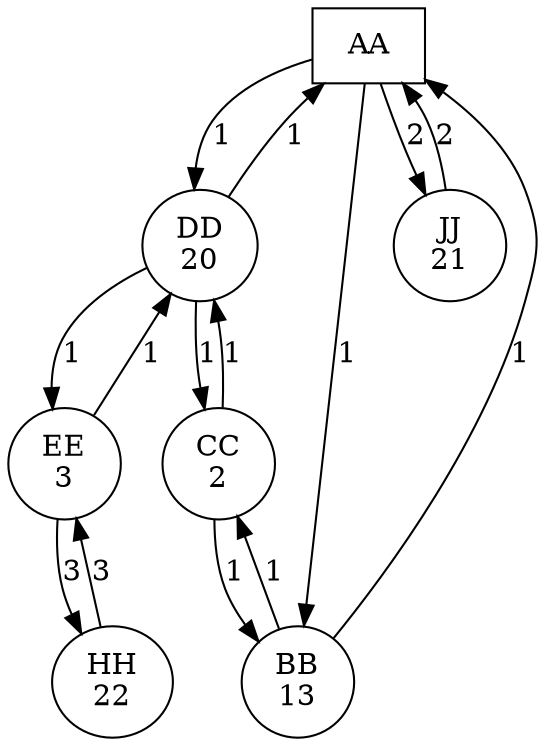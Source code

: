 digraph abstract{
AA [shape=dot,label="AA"];
AA -> DD [label="1"];
AA -> BB [label="1"];
AA -> JJ [label="2"];
BB [label="BB\n13"];
BB -> CC [label="1"];
BB -> AA [label="1"];
CC [label="CC\n2"];
CC -> DD [label="1"];
CC -> BB [label="1"];
DD [label="DD\n20"];
DD -> CC [label="1"];
DD -> AA [label="1"];
DD -> EE [label="1"];
EE [label="EE\n3"];
EE -> DD [label="1"];
EE -> HH [label="3"];
HH [label="HH\n22"];
HH -> EE [label="3"];
JJ [label="JJ\n21"];
JJ -> AA [label="2"];
}
